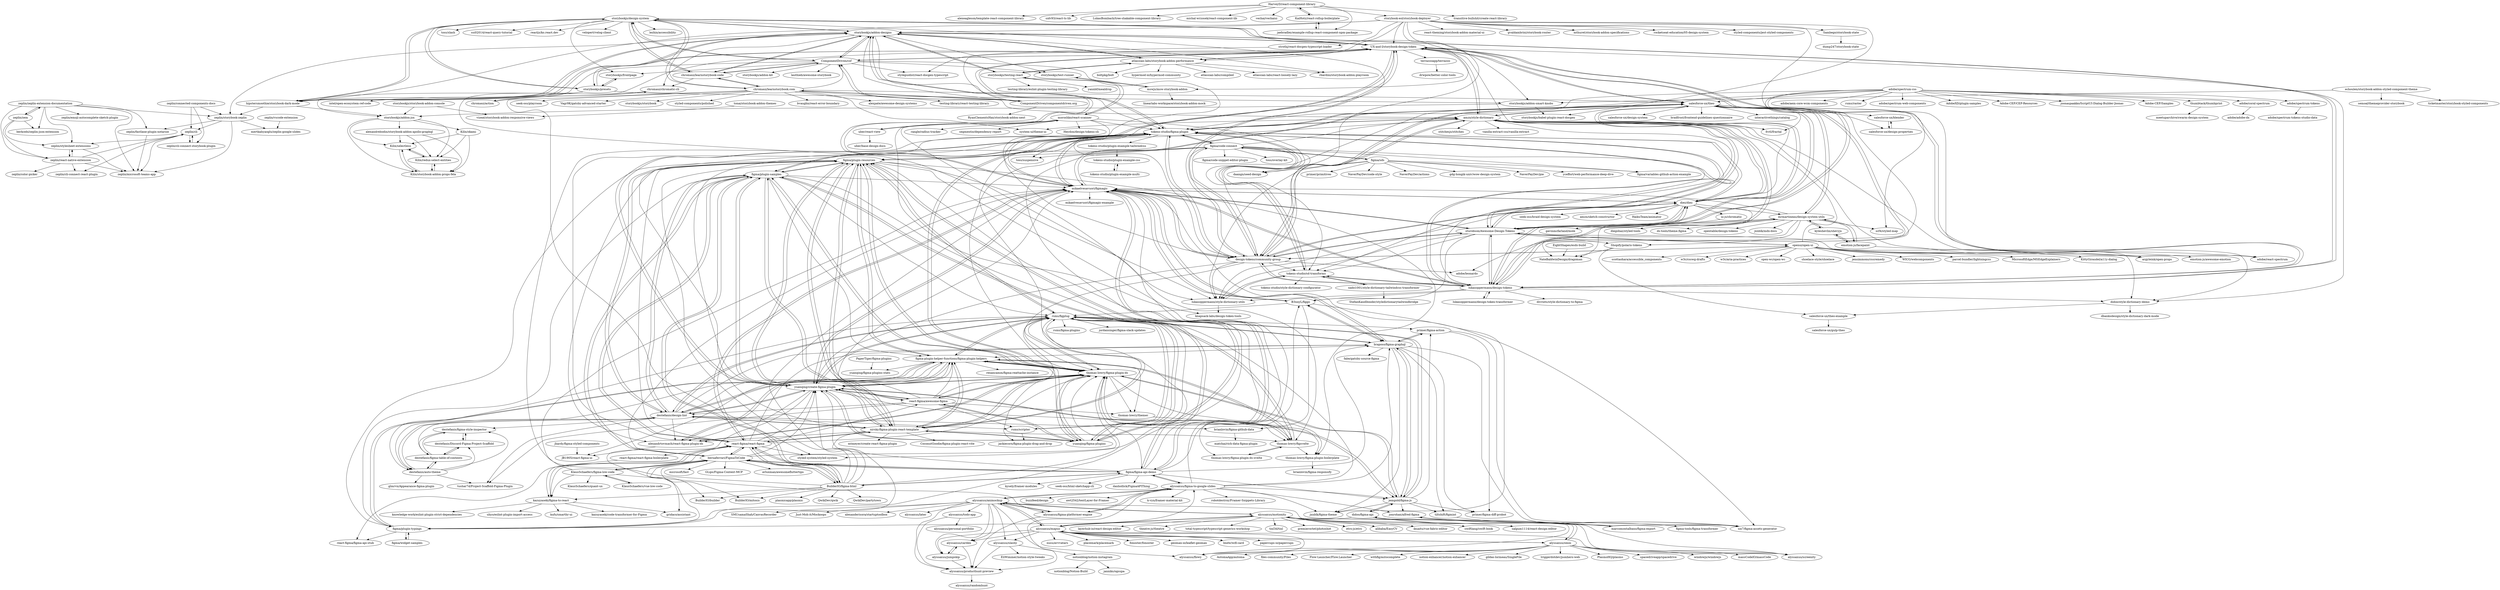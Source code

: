 digraph G {
"storybookjs/design-system" -> "storybookjs/addon-designs"
"storybookjs/design-system" -> "chromaui/learnstorybook.com"
"storybookjs/design-system" -> "UX-and-I/storybook-design-token"
"storybookjs/design-system" -> "daangn/seed-design" ["e"=1]
"storybookjs/design-system" -> "hipstersmoothie/storybook-dark-mode"
"storybookjs/design-system" -> "toss/slash" ["e"=1]
"storybookjs/design-system" -> "ComponentDriven/csf"
"storybookjs/design-system" -> "toss/suspensive" ["e"=1]
"storybookjs/design-system" -> "storybookjs/presets"
"storybookjs/design-system" -> "storybookjs/frontpage"
"storybookjs/design-system" -> "chromaui/learnstorybook-code"
"storybookjs/design-system" -> "ssi02014/react-query-tutorial" ["e"=1]
"storybookjs/design-system" -> "reactjs/ko.react.dev" ["e"=1]
"storybookjs/design-system" -> "velopert/velog-client" ["e"=1]
"storybookjs/design-system" -> "lezhin/accessibility" ["e"=1]
"chromaui/learnstorybook.com" -> "storybookjs/design-system"
"chromaui/learnstorybook.com" -> "chromaui/learnstorybook-code"
"chromaui/learnstorybook.com" -> "styled-system/styled-system" ["e"=1]
"chromaui/learnstorybook.com" -> "ComponentDriven/componentdriven.org"
"chromaui/learnstorybook.com" -> "testing-library/react-testing-library" ["e"=1]
"chromaui/learnstorybook.com" -> "seek-oss/playroom" ["e"=1]
"chromaui/learnstorybook.com" -> "system-ui/theme-ui" ["e"=1]
"chromaui/learnstorybook.com" -> "Vagr9K/gatsby-advanced-starter" ["e"=1]
"chromaui/learnstorybook.com" -> "storybookjs/storybook" ["e"=1]
"chromaui/learnstorybook.com" -> "styled-components/polished" ["e"=1]
"chromaui/learnstorybook.com" -> "ComponentDriven/csf"
"chromaui/learnstorybook.com" -> "bvaughn/react-error-boundary" ["e"=1]
"chromaui/learnstorybook.com" -> "alexpate/awesome-design-systems" ["e"=1]
"chromaui/learnstorybook.com" -> "amzn/style-dictionary"
"chromaui/learnstorybook.com" -> "salesforce-ux/theo"
"figma/plugin-samples" -> "figma/plugin-resources"
"figma/plugin-samples" -> "thomas-lowry/figma-plugin-ds"
"figma/plugin-samples" -> "yuanqing/create-figma-plugin"
"figma/plugin-samples" -> "nirsky/figma-plugin-react-template"
"figma/plugin-samples" -> "figma-plugin-helper-functions/figma-plugin-helpers"
"figma/plugin-samples" -> "figma/figma-api-demo"
"figma/plugin-samples" -> "BuilderIO/figma-html"
"figma/plugin-samples" -> "yuanqing/figma-plugins"
"figma/plugin-samples" -> "destefanis/design-lint"
"figma/plugin-samples" -> "rsms/figplug"
"figma/plugin-samples" -> "tokens-studio/figma-plugin"
"figma/plugin-samples" -> "figma/plugin-typings"
"figma/plugin-samples" -> "bernaferrari/FigmaToCode"
"figma/plugin-samples" -> "react-figma/react-figma"
"figma/plugin-samples" -> "mikaelvesavuori/figmagic"
"figma/figma-api-demo" -> "react-figma/react-figma"
"figma/figma-api-demo" -> "figma/plugin-samples"
"figma/figma-api-demo" -> "mikaelvesavuori/figmagic"
"figma/figma-api-demo" -> "jemgold/figma-js"
"figma/figma-api-demo" -> "braposo/figma-graphql"
"figma/figma-api-demo" -> "thomas-lowry/figma-plugin-ds"
"figma/figma-api-demo" -> "alyssaxuu/figma-to-google-slides"
"figma/figma-api-demo" -> "BuilderIO/figma-html"
"figma/figma-api-demo" -> "bernaferrari/FigmaToCode"
"figma/figma-api-demo" -> "B3nnyL/figgo"
"figma/figma-api-demo" -> "yuanqing/create-figma-plugin"
"figma/figma-api-demo" -> "danhollick/FigmaAPIThing"
"figma/figma-api-demo" -> "figma/plugin-resources"
"figma/figma-api-demo" -> "kysely/framer-modules" ["e"=1]
"figma/figma-api-demo" -> "seek-oss/html-sketchapp-cli" ["e"=1]
"rsms/figplug" -> "figma-plugin-helper-functions/figma-plugin-helpers"
"rsms/figplug" -> "yuanqing/create-figma-plugin"
"rsms/figplug" -> "thomas-lowry/figma-plugin-ds"
"rsms/figplug" -> "figma/plugin-resources"
"rsms/figplug" -> "yuanqing/figma-plugins"
"rsms/figplug" -> "rsms/scripter"
"rsms/figplug" -> "nirsky/figma-plugin-react-template"
"rsms/figplug" -> "braposo/figma-graphql"
"rsms/figplug" -> "destefanis/design-lint"
"rsms/figplug" -> "rsms/figma-plugins"
"rsms/figplug" -> "destefanis/auto-theme"
"rsms/figplug" -> "jordansinger/figma-slack-updates"
"rsms/figplug" -> "jemgold/figma-js"
"rsms/figplug" -> "thomas-lowry/figsvelte"
"rsms/figplug" -> "primer/figma-action"
"hipstersmoothie/storybook-dark-mode" -> "storybookjs/addon-designs"
"hipstersmoothie/storybook-dark-mode" -> "zeplin/storybook-zeplin"
"hipstersmoothie/storybook-dark-mode" -> "UX-and-I/storybook-design-token"
"hipstersmoothie/storybook-dark-mode" -> "storybookjs/addon-jsx"
"hipstersmoothie/storybook-dark-mode" -> "storybookjs/design-system"
"Shopify/polaris-tokens" -> "salesforce-ux/theo-example"
"Shopify/polaris-tokens" -> "NateBaldwinDesign/dragoman"
"marcomontalbano/figma-export" -> "didoo/figma-api"
"design-tokens/community-group" -> "sturobson/Awesome-Design-Tokens"
"design-tokens/community-group" -> "amzn/style-dictionary"
"design-tokens/community-group" -> "tokens-studio/figma-plugin"
"design-tokens/community-group" -> "salesforce-ux/theo"
"design-tokens/community-group" -> "lukasoppermann/design-tokens"
"design-tokens/community-group" -> "diez/diez"
"design-tokens/community-group" -> "UX-and-I/storybook-design-token"
"design-tokens/community-group" -> "lukasoppermann/style-dictionary-utils"
"design-tokens/community-group" -> "mikaelvesavuori/figmagic"
"design-tokens/community-group" -> "tokens-studio/sd-transforms"
"design-tokens/community-group" -> "openui/open-ui"
"design-tokens/community-group" -> "yuanqing/create-figma-plugin"
"design-tokens/community-group" -> "figma/code-connect"
"design-tokens/community-group" -> "thomas-lowry/figma-plugin-ds"
"design-tokens/community-group" -> "adobe/leonardo" ["e"=1]
"salesforce-ux/theo" -> "amzn/style-dictionary"
"salesforce-ux/theo" -> "sturobson/Awesome-Design-Tokens"
"salesforce-ux/theo" -> "design-tokens/community-group"
"salesforce-ux/theo" -> "diez/diez"
"salesforce-ux/theo" -> "frctl/fractal" ["e"=1]
"salesforce-ux/theo" -> "lukasoppermann/design-tokens"
"salesforce-ux/theo" -> "salesforce-ux/design-system" ["e"=1]
"salesforce-ux/theo" -> "tokens-studio/figma-plugin"
"salesforce-ux/theo" -> "mikaelvesavuori/figmagic"
"salesforce-ux/theo" -> "salesforce-ux/design-properties"
"salesforce-ux/theo" -> "bradfrost/frontend-guidelines-questionnaire" ["e"=1]
"salesforce-ux/theo" -> "mrmartineau/design-system-utils"
"salesforce-ux/theo" -> "interactivethings/catalog" ["e"=1]
"salesforce-ux/theo" -> "UX-and-I/storybook-design-token"
"salesforce-ux/theo" -> "salesforce-ux/blender"
"yuanqing/create-figma-plugin" -> "figma/plugin-resources"
"yuanqing/create-figma-plugin" -> "thomas-lowry/figma-plugin-ds"
"yuanqing/create-figma-plugin" -> "figma/plugin-samples"
"yuanqing/create-figma-plugin" -> "rsms/figplug"
"yuanqing/create-figma-plugin" -> "yuanqing/figma-plugins"
"yuanqing/create-figma-plugin" -> "nirsky/figma-plugin-react-template"
"yuanqing/create-figma-plugin" -> "destefanis/design-lint"
"yuanqing/create-figma-plugin" -> "figma-plugin-helper-functions/figma-plugin-helpers"
"yuanqing/create-figma-plugin" -> "tokens-studio/figma-plugin"
"yuanqing/create-figma-plugin" -> "thomas-lowry/figsvelte"
"yuanqing/create-figma-plugin" -> "jemgold/figma-js"
"yuanqing/create-figma-plugin" -> "react-figma/awesome-figma"
"yuanqing/create-figma-plugin" -> "mikaelvesavuori/figmagic"
"yuanqing/create-figma-plugin" -> "alexandrtovmach/react-figma-plugin-ds"
"yuanqing/create-figma-plugin" -> "figma/plugin-typings"
"thomas-lowry/figma-plugin-ds" -> "figma/plugin-resources"
"thomas-lowry/figma-plugin-ds" -> "yuanqing/create-figma-plugin"
"thomas-lowry/figma-plugin-ds" -> "figma/plugin-samples"
"thomas-lowry/figma-plugin-ds" -> "rsms/figplug"
"thomas-lowry/figma-plugin-ds" -> "figma-plugin-helper-functions/figma-plugin-helpers"
"thomas-lowry/figma-plugin-ds" -> "alexandrtovmach/react-figma-plugin-ds"
"thomas-lowry/figma-plugin-ds" -> "yuanqing/figma-plugins"
"thomas-lowry/figma-plugin-ds" -> "nirsky/figma-plugin-react-template"
"thomas-lowry/figma-plugin-ds" -> "destefanis/design-lint"
"thomas-lowry/figma-plugin-ds" -> "thomas-lowry/figma-plugin-boilerplate"
"thomas-lowry/figma-plugin-ds" -> "thomas-lowry/figsvelte"
"thomas-lowry/figma-plugin-ds" -> "tokens-studio/figma-plugin"
"thomas-lowry/figma-plugin-ds" -> "react-figma/awesome-figma"
"thomas-lowry/figma-plugin-ds" -> "thomas-lowry/themer"
"thomas-lowry/figma-plugin-ds" -> "jemgold/figma-js"
"openui/open-ui" -> "design-tokens/community-group"
"openui/open-ui" -> "w3c/csswg-drafts" ["e"=1]
"openui/open-ui" -> "argyleink/open-props" ["e"=1]
"openui/open-ui" -> "w3c/aria-practices" ["e"=1]
"openui/open-ui" -> "amzn/style-dictionary"
"openui/open-ui" -> "sturobson/Awesome-Design-Tokens"
"openui/open-ui" -> "open-wc/open-wc" ["e"=1]
"openui/open-ui" -> "shoelace-style/shoelace" ["e"=1]
"openui/open-ui" -> "jensimmons/cssremedy" ["e"=1]
"openui/open-ui" -> "WICG/webcomponents" ["e"=1]
"openui/open-ui" -> "parcel-bundler/lightningcss" ["e"=1]
"openui/open-ui" -> "MicrosoftEdge/MSEdgeExplainers" ["e"=1]
"openui/open-ui" -> "adobe/react-spectrum" ["e"=1]
"openui/open-ui" -> "KittyGiraudel/a11y-dialog" ["e"=1]
"openui/open-ui" -> "scottaohara/accessible_components" ["e"=1]
"storybookjs/frontpage" -> "storybookjs/presets"
"alyssaxuu/producthunt-preview" -> "alyssaxuu/randomhunt"
"alyssaxuu/figma-to-google-slides" -> "alyssaxuu/figma-platformer-engine"
"alyssaxuu/figma-to-google-slides" -> "braposo/figma-graphql"
"alyssaxuu/figma-to-google-slides" -> "robotdestroy/Framer-Snippets-Library" ["e"=1]
"alyssaxuu/figma-to-google-slides" -> "jonrohan/alfred-figma"
"alyssaxuu/figma-to-google-slides" -> "alyssaxuu/producthunt-preview"
"alyssaxuu/figma-to-google-slides" -> "jxnblk/figma-theme"
"alyssaxuu/figma-to-google-slides" -> "jemgold/figma-js"
"alyssaxuu/figma-to-google-slides" -> "buzzfeed/design" ["e"=1]
"alyssaxuu/figma-to-google-slides" -> "mikaelvesavuori/figmagic"
"alyssaxuu/figma-to-google-slides" -> "alyssaxuu/animockup"
"alyssaxuu/figma-to-google-slides" -> "awt2542/textLayer-for-Framer" ["e"=1]
"alyssaxuu/figma-to-google-slides" -> "figma/figma-api-demo"
"alyssaxuu/figma-to-google-slides" -> "k-vyn/framer-material-kit" ["e"=1]
"alyssaxuu/figma-to-google-slides" -> "rsms/figplug"
"alyssaxuu/figma-platformer-engine" -> "alyssaxuu/figma-to-google-slides"
"alyssaxuu/figma-platformer-engine" -> "alyssaxuu/producthunt-preview"
"alyssaxuu/figma-platformer-engine" -> "alyssaxuu/animockup"
"storybookjs/addon-designs" -> "UX-and-I/storybook-design-token"
"storybookjs/addon-designs" -> "zeplin/storybook-zeplin"
"storybookjs/addon-designs" -> "storybookjs/design-system"
"storybookjs/addon-designs" -> "hipstersmoothie/storybook-dark-mode"
"storybookjs/addon-designs" -> "atlassian-labs/storybook-addon-performance"
"storybookjs/addon-designs" -> "mikaelvesavuori/figmagic"
"storybookjs/addon-designs" -> "storybookjs/test-runner"
"storybookjs/addon-designs" -> "rbardini/storybook-addon-playroom"
"storybookjs/addon-designs" -> "ComponentDriven/csf"
"storybookjs/addon-designs" -> "lukasoppermann/design-tokens"
"storybookjs/addon-designs" -> "storybookjs/testing-react"
"storybookjs/addon-designs" -> "tokens-studio/figma-plugin"
"storybookjs/addon-designs" -> "chromaui/chromatic-cli"
"storybookjs/addon-designs" -> "storybookjs/presets"
"storybookjs/addon-designs" -> "chromaui/learnstorybook-code"
"mrmartineau/design-system-utils" -> "kyleshevlin/shevyjs"
"mrmartineau/design-system-utils" -> "salesforce-ux/theo"
"mrmartineau/design-system-utils" -> "emotion-js/facepaint"
"mrmartineau/design-system-utils" -> "Shopify/polaris-tokens"
"mrmartineau/design-system-utils" -> "jxnblk/mdx-docs" ["e"=1]
"mrmartineau/design-system-utils" -> "diegohaz/styled-tools" ["e"=1]
"mrmartineau/design-system-utils" -> "ds-tools/theme.figma"
"mrmartineau/design-system-utils" -> "scf4/styled-map" ["e"=1]
"mrmartineau/design-system-utils" -> "mikaelvesavuori/figmagic"
"mrmartineau/design-system-utils" -> "NateBaldwinDesign/dragoman"
"mrmartineau/design-system-utils" -> "opentable/design-tokens"
"mrmartineau/design-system-utils" -> "sturobson/Awesome-Design-Tokens"
"mikaelvesavuori/figmagic" -> "B3nnyL/figgo"
"mikaelvesavuori/figmagic" -> "lukasoppermann/design-tokens"
"mikaelvesavuori/figmagic" -> "tokens-studio/figma-plugin"
"mikaelvesavuori/figmagic" -> "sturobson/Awesome-Design-Tokens"
"mikaelvesavuori/figmagic" -> "braposo/figma-graphql"
"mikaelvesavuori/figmagic" -> "diez/diez"
"mikaelvesavuori/figmagic" -> "mikaelvesavuori/figmagic-example"
"mikaelvesavuori/figmagic" -> "salesforce-ux/theo"
"mikaelvesavuori/figmagic" -> "yuanqing/create-figma-plugin"
"mikaelvesavuori/figmagic" -> "figma/figma-api-demo"
"mikaelvesavuori/figmagic" -> "react-figma/react-figma"
"mikaelvesavuori/figmagic" -> "design-tokens/community-group"
"mikaelvesavuori/figmagic" -> "storybookjs/addon-designs"
"mikaelvesavuori/figmagic" -> "UX-and-I/storybook-design-token"
"mikaelvesavuori/figmagic" -> "jxnblk/figma-theme"
"sturobson/Awesome-Design-Tokens" -> "design-tokens/community-group"
"sturobson/Awesome-Design-Tokens" -> "salesforce-ux/theo"
"sturobson/Awesome-Design-Tokens" -> "lukasoppermann/design-tokens"
"sturobson/Awesome-Design-Tokens" -> "tokens-studio/figma-plugin"
"sturobson/Awesome-Design-Tokens" -> "amzn/style-dictionary"
"sturobson/Awesome-Design-Tokens" -> "mikaelvesavuori/figmagic"
"sturobson/Awesome-Design-Tokens" -> "UX-and-I/storybook-design-token"
"sturobson/Awesome-Design-Tokens" -> "diez/diez"
"sturobson/Awesome-Design-Tokens" -> "lukasoppermann/style-dictionary-utils"
"sturobson/Awesome-Design-Tokens" -> "tokens-studio/sd-transforms"
"sturobson/Awesome-Design-Tokens" -> "didoo/style-dictionary-demo"
"sturobson/Awesome-Design-Tokens" -> "Shopify/polaris-tokens"
"sturobson/Awesome-Design-Tokens" -> "mrmartineau/design-system-utils"
"sturobson/Awesome-Design-Tokens" -> "B3nnyL/figgo"
"sturobson/Awesome-Design-Tokens" -> "openui/open-ui"
"didoo/style-dictionary-demo" -> "salesforce-ux/theo-example"
"didoo/style-dictionary-demo" -> "dbanksdesign/style-dictionary-dark-mode"
"UX-and-I/storybook-design-token" -> "storybookjs/addon-designs"
"UX-and-I/storybook-design-token" -> "design-tokens/community-group"
"UX-and-I/storybook-design-token" -> "sturobson/Awesome-Design-Tokens"
"UX-and-I/storybook-design-token" -> "lukasoppermann/design-tokens"
"UX-and-I/storybook-design-token" -> "tokens-studio/figma-plugin"
"UX-and-I/storybook-design-token" -> "storybookjs/design-system"
"UX-and-I/storybook-design-token" -> "salesforce-ux/theo"
"UX-and-I/storybook-design-token" -> "hipstersmoothie/storybook-dark-mode"
"UX-and-I/storybook-design-token" -> "mikaelvesavuori/figmagic"
"UX-and-I/storybook-design-token" -> "didoo/style-dictionary-demo"
"UX-and-I/storybook-design-token" -> "terrazzoapp/terrazzo"
"UX-and-I/storybook-design-token" -> "amzn/style-dictionary"
"UX-and-I/storybook-design-token" -> "lukasoppermann/style-dictionary-utils"
"UX-and-I/storybook-design-token" -> "atlassian-labs/storybook-addon-performance"
"UX-and-I/storybook-design-token" -> "ComponentDriven/csf"
"didoo/figma-api" -> "figma/plugin-typings"
"didoo/figma-api" -> "jemgold/figma-js"
"didoo/figma-api" -> "marcomontalbano/figma-export"
"chromaui/learnstorybook-code" -> "chromaui/learnstorybook.com"
"chromaui/learnstorybook-code" -> "storybookjs/design-system"
"chromaui/learnstorybook-code" -> "storybookjs/addon-designs"
"chromaui/learnstorybook-code" -> "chromaui/chromatic-cli"
"chromaui/learnstorybook-code" -> "ComponentDriven/csf"
"adobe/spectrum-css" -> "adobe/spectrum-web-components" ["e"=1]
"adobe/spectrum-css" -> "adobe/coral-spectrum"
"adobe/spectrum-css" -> "adobe/spectrum-tokens"
"adobe/spectrum-css" -> "adobe/leonardo" ["e"=1]
"adobe/spectrum-css" -> "AdobeXD/plugin-samples" ["e"=1]
"adobe/spectrum-css" -> "Adobe-CEP/CEP-Resources" ["e"=1]
"adobe/spectrum-css" -> "adobe/react-spectrum" ["e"=1]
"adobe/spectrum-css" -> "joonaspaakko/ScriptUI-Dialog-Builder-Joonas" ["e"=1]
"adobe/spectrum-css" -> "salesforce-ux/theo"
"adobe/spectrum-css" -> "Adobe-CEP/Samples" ["e"=1]
"adobe/spectrum-css" -> "thumbtack/thumbprint"
"adobe/spectrum-css" -> "adobe/aem-core-wcm-components" ["e"=1]
"adobe/spectrum-css" -> "tokens-studio/figma-plugin"
"adobe/spectrum-css" -> "design-tokens/community-group"
"adobe/spectrum-css" -> "rsms/raster" ["e"=1]
"echoulen/storybook-addon-styled-component-theme" -> "semoal/themeprovider-storybook"
"echoulen/storybook-addon-styled-component-theme" -> "storybookjs/addon-smart-knobs"
"echoulen/storybook-addon-styled-component-theme" -> "ticketmaster/storybook-styled-components"
"storybookjs/presets" -> "storybookjs/frontpage"
"storybookjs/presets" -> "storybookjs/addon-jsx"
"storybookjs/presets" -> "storybookjs/addon-smart-knobs"
"storybookjs/presets" -> "intel/open-ecosystem-ref-code" ["e"=1]
"storybookjs/presets" -> "storybookjs/design-system"
"storybookjs/presets" -> "hipstersmoothie/storybook-dark-mode"
"storybookjs/presets" -> "storybookjs/addon-designs"
"storybookjs/storybook-addon-console" -> "storybookjs/addon-jsx"
"storybookjs/storybook-addon-console" -> "vizeat/storybook-addon-responsive-views"
"jemgold/figma-js" -> "braposo/figma-graphql"
"jemgold/figma-js" -> "rsms/figplug"
"jemgold/figma-js" -> "tiltshift/figmint"
"jemgold/figma-js" -> "didoo/figma-api"
"jemgold/figma-js" -> "yuanqing/create-figma-plugin"
"jemgold/figma-js" -> "thomas-lowry/figma-plugin-ds"
"jemgold/figma-js" -> "primer/figma-action"
"jemgold/figma-js" -> "jxnblk/figma-theme"
"jemgold/figma-js" -> "primer/figma-diff-probot"
"jemgold/figma-js" -> "jonrohan/alfred-figma"
"six7/figma-assets-generator" -> "jonrohan/alfred-figma"
"zeplin/react-native-extension" -> "zeplin/stylesheet-extensions"
"zeplin/react-native-extension" -> "zeplin/microsoft-teams-app"
"zeplin/react-native-extension" -> "zeplin/cli-connect-react-plugin"
"zeplin/react-native-extension" -> "zeplin/color-picker"
"zeplin/react-native-extension" -> "zeplin/cli"
"zeplin/zeplin-extension-documentation" -> "zeplin/zem"
"zeplin/zeplin-extension-documentation" -> "zeplin/stylesheet-extensions"
"zeplin/zeplin-extension-documentation" -> "zeplin/emoji-autocomplete-sketch-plugin" ["e"=1]
"zeplin/zeplin-extension-documentation" -> "zeplin/react-native-extension"
"zeplin/zeplin-extension-documentation" -> "zeplin/fastlane-plugin-notarize"
"zeplin/zeplin-extension-documentation" -> "zeplin/storybook-zeplin"
"zeplin/zeplin-extension-documentation" -> "berkcebi/zeplin-json-extension"
"zeplin/zeplin-extension-documentation" -> "zeplin/microsoft-teams-app"
"zeplin/zem" -> "berkcebi/zeplin-json-extension"
"zeplin/zem" -> "zeplin/react-native-extension"
"zeplin/zem" -> "zeplin/stylesheet-extensions"
"zeplin/zem" -> "zeplin/zeplin-extension-documentation"
"zeplin/fastlane-plugin-notarize" -> "zeplin/microsoft-teams-app"
"KaiHotz/react-rollup-boilerplate" -> "jaebradley/example-rollup-react-component-npm-package"
"KaiHotz/react-rollup-boilerplate" -> "HarveyD/react-component-library"
"alyssaxuu/todo-app" -> "alyssaxuu/producthunt-preview"
"alyssaxuu/todo-app" -> "alyssaxuu/personal-portfolio"
"destefanis/auto-theme" -> "destefanis/Discord-Figma-Project-Scaffold"
"destefanis/auto-theme" -> "destefanis/figma-table-of-contents"
"destefanis/auto-theme" -> "destefanis/design-lint"
"destefanis/auto-theme" -> "glmrvn/Appearance-figma-plugin"
"destefanis/auto-theme" -> "destefanis/figma-style-inspector"
"destefanis/auto-theme" -> "tushar7d/Project-Scaffold-Figma-Plugin"
"emotion-js/facepaint" -> "kyleshevlin/shevyjs"
"emotion-js/facepaint" -> "mrmartineau/design-system-utils"
"emotion-js/facepaint" -> "emotion-js/awesome-emotion"
"PaperTiger/figma-plugins" -> "yuanqing/figma-plugins-stats"
"jaebradley/example-rollup-react-component-npm-package" -> "KaiHotz/react-rollup-boilerplate"
"EightShapes/esds-build" -> "NateBaldwinDesign/dragoman"
"primer/figma-action" -> "six7/figma-assets-generator"
"primer/figma-action" -> "primer/figma-diff-probot"
"primer/figma-action" -> "braposo/figma-graphql"
"strothj/react-docgen-typescript-loader" -> "styleguidist/react-docgen-typescript" ["e"=1]
"zeplin/stylesheet-extensions" -> "zeplin/microsoft-teams-app"
"zeplin/stylesheet-extensions" -> "zeplin/react-native-extension"
"jhardy/figma-styled-components" -> "JB1905/react-figma-ui"
"react-figma/awesome-figma" -> "yuanqing/figma-plugins"
"react-figma/awesome-figma" -> "figma/plugin-resources"
"react-figma/awesome-figma" -> "figma-plugin-helper-functions/figma-plugin-helpers"
"react-figma/awesome-figma" -> "thomas-lowry/figma-plugin-ds"
"react-figma/awesome-figma" -> "rsms/figplug"
"react-figma/awesome-figma" -> "yuanqing/create-figma-plugin"
"react-figma/awesome-figma" -> "tushar7d/Project-Scaffold-Figma-Plugin"
"react-figma/awesome-figma" -> "thomas-lowry/themer"
"react-figma/awesome-figma" -> "mikaelvesavuori/figmagic"
"react-figma/awesome-figma" -> "rsms/scripter"
"react-figma/awesome-figma" -> "destefanis/design-lint"
"thumbtack/thumbprint" -> "meetuparchive/swarm-design-system"
"jonrohan/alfred-figma" -> "six7/figma-assets-generator"
"B3nnyL/figgo" -> "mikaelvesavuori/figmagic"
"B3nnyL/figgo" -> "braposo/figma-graphql"
"B3nnyL/figgo" -> "brianlovin/figma-github-data"
"B3nnyL/figgo" -> "six7/figma-assets-generator"
"B3nnyL/figgo" -> "rsms/figplug"
"braposo/figma-graphql" -> "jemgold/figma-js"
"braposo/figma-graphql" -> "tiltshift/figmint"
"braposo/figma-graphql" -> "fabe/gatsby-source-figma"
"braposo/figma-graphql" -> "primer/figma-action"
"braposo/figma-graphql" -> "rsms/figplug"
"braposo/figma-graphql" -> "six7/figma-assets-generator"
"braposo/figma-graphql" -> "primer/figma-diff-probot"
"braposo/figma-graphql" -> "jxnblk/figma-theme"
"braposo/figma-graphql" -> "mikaelvesavuori/figmagic"
"braposo/figma-graphql" -> "figma-plugin-helper-functions/figma-plugin-helpers"
"braposo/figma-graphql" -> "B3nnyL/figgo"
"tiltshift/figmint" -> "figma-tools/figma-transformer"
"tonai/storybook-addon-themes" -> "vizeat/storybook-addon-responsive-views"
"adobe/coral-spectrum" -> "adobe/adobe-dx"
"Sambego/storybook-state" -> "dump247/storybook-state"
"Kilix/okami" -> "Kilix/selectless"
"Kilix/okami" -> "Kilix/redux-select-entities"
"Kilix/okami" -> "Kilix/storybook-addon-props-fela"
"bernaferrari/FigmaToCode" -> "BuilderIO/figma-html"
"bernaferrari/FigmaToCode" -> "figma/plugin-samples"
"bernaferrari/FigmaToCode" -> "react-figma/react-figma"
"bernaferrari/FigmaToCode" -> "figma/figma-api-demo"
"bernaferrari/FigmaToCode" -> "kazuyaseki/figma-to-react"
"bernaferrari/FigmaToCode" -> "gridaco/assistant" ["e"=1]
"bernaferrari/FigmaToCode" -> "KlausSchaefers/figma-low-code"
"bernaferrari/FigmaToCode" -> "yuanqing/create-figma-plugin"
"bernaferrari/FigmaToCode" -> "mikaelvesavuori/figmagic"
"bernaferrari/FigmaToCode" -> "erluxman/awesomefluttertips" ["e"=1]
"bernaferrari/FigmaToCode" -> "thomas-lowry/figma-plugin-ds"
"bernaferrari/FigmaToCode" -> "BuilderIO/mitosis" ["e"=1]
"bernaferrari/FigmaToCode" -> "microsoft/fast" ["e"=1]
"bernaferrari/FigmaToCode" -> "BuilderIO/builder" ["e"=1]
"bernaferrari/FigmaToCode" -> "GLips/Figma-Context-MCP" ["e"=1]
"uber/react-view" -> "moroshko/react-scanner"
"uber/react-view" -> "uber/base-design-docs"
"tokens-studio/figma-plugin" -> "lukasoppermann/design-tokens"
"tokens-studio/figma-plugin" -> "design-tokens/community-group"
"tokens-studio/figma-plugin" -> "amzn/style-dictionary"
"tokens-studio/figma-plugin" -> "sturobson/Awesome-Design-Tokens"
"tokens-studio/figma-plugin" -> "mikaelvesavuori/figmagic"
"tokens-studio/figma-plugin" -> "tokens-studio/sd-transforms"
"tokens-studio/figma-plugin" -> "yuanqing/create-figma-plugin"
"tokens-studio/figma-plugin" -> "thomas-lowry/figma-plugin-ds"
"tokens-studio/figma-plugin" -> "figma/plugin-resources"
"tokens-studio/figma-plugin" -> "UX-and-I/storybook-design-token"
"tokens-studio/figma-plugin" -> "salesforce-ux/theo"
"tokens-studio/figma-plugin" -> "figma/code-connect"
"tokens-studio/figma-plugin" -> "tokens-studio/plugin-example-tailwindcss"
"tokens-studio/figma-plugin" -> "figma/plugin-samples"
"tokens-studio/figma-plugin" -> "diez/diez"
"KlausSchaefers/figma-low-code" -> "KlausSchaefers/vue-low-code"
"KlausSchaefers/figma-low-code" -> "mikaelvesavuori/figmagic"
"KlausSchaefers/figma-low-code" -> "bernaferrari/FigmaToCode"
"KlausSchaefers/figma-low-code" -> "react-figma/react-figma"
"KlausSchaefers/figma-low-code" -> "KlausSchaefers/quant-ux" ["e"=1]
"KlausSchaefers/figma-low-code" -> "alyssaxuu/figma-platformer-engine"
"KlausSchaefers/figma-low-code" -> "kazuyaseki/figma-to-react"
"lukasoppermann/design-tokens" -> "tokens-studio/figma-plugin"
"lukasoppermann/design-tokens" -> "lukasoppermann/design-token-transformer"
"lukasoppermann/design-tokens" -> "sturobson/Awesome-Design-Tokens"
"lukasoppermann/design-tokens" -> "design-tokens/community-group"
"lukasoppermann/design-tokens" -> "amzn/style-dictionary"
"lukasoppermann/design-tokens" -> "mikaelvesavuori/figmagic"
"lukasoppermann/design-tokens" -> "lukasoppermann/style-dictionary-utils"
"lukasoppermann/design-tokens" -> "salesforce-ux/theo"
"lukasoppermann/design-tokens" -> "UX-and-I/storybook-design-token"
"lukasoppermann/design-tokens" -> "tokens-studio/sd-transforms"
"lukasoppermann/design-tokens" -> "diez/diez"
"lukasoppermann/design-tokens" -> "divriots/style-dictionary-to-figma" ["e"=1]
"lukasoppermann/design-tokens" -> "didoo/style-dictionary-demo"
"lukasoppermann/design-tokens" -> "B3nnyL/figgo"
"lukasoppermann/design-tokens" -> "storybookjs/addon-designs"
"alyssaxuu/animockup" -> "alyssaxuu/figma-platformer-engine"
"alyssaxuu/animockup" -> "alyssaxuu/motionity"
"alyssaxuu/animockup" -> "alyssaxuu/figma-to-google-slides"
"alyssaxuu/animockup" -> "alyssaxuu/flowy" ["e"=1]
"alyssaxuu/animockup" -> "alyssaxuu/carden"
"alyssaxuu/animockup" -> "alyssaxuu/mapus"
"alyssaxuu/animockup" -> "alyssaxuu/screenity" ["e"=1]
"alyssaxuu/animockup" -> "SMUsamaShah/CanvasRecorder" ["e"=1]
"alyssaxuu/animockup" -> "alyssaxuu/producthunt-preview"
"alyssaxuu/animockup" -> "Just-Moh-it/Mockoops" ["e"=1]
"alyssaxuu/animockup" -> "alyssaxuu/slashy"
"alyssaxuu/animockup" -> "alyssaxuu/jumpskip"
"alyssaxuu/animockup" -> "alyssaxuu/todo-app"
"alyssaxuu/animockup" -> "alexanderisora/startuptoolbox" ["e"=1]
"alyssaxuu/animockup" -> "alyssaxuu/later" ["e"=1]
"BuilderIO/figma-html" -> "bernaferrari/FigmaToCode"
"BuilderIO/figma-html" -> "BuilderIO/mitosis" ["e"=1]
"BuilderIO/figma-html" -> "BuilderIO/builder" ["e"=1]
"BuilderIO/figma-html" -> "figma/plugin-samples"
"BuilderIO/figma-html" -> "react-figma/react-figma"
"BuilderIO/figma-html" -> "mikaelvesavuori/figmagic"
"BuilderIO/figma-html" -> "figma/figma-api-demo"
"BuilderIO/figma-html" -> "tokens-studio/figma-plugin"
"BuilderIO/figma-html" -> "QwikDev/partytown" ["e"=1]
"BuilderIO/figma-html" -> "plasmicapp/plasmic" ["e"=1]
"BuilderIO/figma-html" -> "yuanqing/create-figma-plugin"
"BuilderIO/figma-html" -> "kazuyaseki/figma-to-react"
"BuilderIO/figma-html" -> "figma/plugin-resources"
"BuilderIO/figma-html" -> "thomas-lowry/figma-plugin-ds"
"BuilderIO/figma-html" -> "QwikDev/qwik" ["e"=1]
"thomas-lowry/figsvelte" -> "thomas-lowry/figma-plugin-ds-svelte"
"thomas-lowry/figsvelte" -> "figma-plugin-helper-functions/figma-plugin-helpers"
"thomas-lowry/figsvelte" -> "rsms/figplug"
"thomas-lowry/figsvelte" -> "thomas-lowry/figma-plugin-boilerplate"
"thomas-lowry/figsvelte" -> "thomas-lowry/figma-plugin-ds"
"diez/diez" -> "design-tokens/community-group"
"diez/diez" -> "salesforce-ux/theo"
"diez/diez" -> "amzn/style-dictionary"
"diez/diez" -> "mikaelvesavuori/figmagic"
"diez/diez" -> "sturobson/Awesome-Design-Tokens"
"diez/diez" -> "lukasoppermann/design-tokens"
"diez/diez" -> "tokens-studio/figma-plugin"
"diez/diez" -> "UX-and-I/storybook-design-token"
"diez/diez" -> "mrmartineau/design-system-utils"
"diez/diez" -> "seek-oss/braid-design-system" ["e"=1]
"diez/diez" -> "amzn/sketch-constructor" ["e"=1]
"diez/diez" -> "lukasoppermann/style-dictionary-utils"
"diez/diez" -> "ui-js/chromatic"
"diez/diez" -> "NateBaldwinDesign/dragoman"
"diez/diez" -> "HaikuTeam/animator" ["e"=1]
"moroshko/react-scanner" -> "rangle/radius-tracker"
"moroshko/react-scanner" -> "segmentio/dependency-report"
"moroshko/react-scanner" -> "storybookjs/testing-react"
"moroshko/react-scanner" -> "design-tokens/community-group"
"moroshko/react-scanner" -> "tokens-studio/figma-plugin"
"moroshko/react-scanner" -> "knapsack-labs/design-token-tools"
"moroshko/react-scanner" -> "Heydon/design-tokens-cli" ["e"=1]
"moroshko/react-scanner" -> "lukasoppermann/style-dictionary-utils"
"moroshko/react-scanner" -> "uber/react-view"
"moroshko/react-scanner" -> "tokens-studio/sd-transforms"
"destefanis/design-lint" -> "destefanis/auto-theme"
"destefanis/design-lint" -> "figma/plugin-resources"
"destefanis/design-lint" -> "yuanqing/create-figma-plugin"
"destefanis/design-lint" -> "nirsky/figma-plugin-react-template"
"destefanis/design-lint" -> "rsms/figplug"
"destefanis/design-lint" -> "thomas-lowry/figma-plugin-ds"
"destefanis/design-lint" -> "figma-plugin-helper-functions/figma-plugin-helpers"
"destefanis/design-lint" -> "destefanis/figma-table-of-contents"
"destefanis/design-lint" -> "alexandrtovmach/react-figma-plugin-ds"
"destefanis/design-lint" -> "tushar7d/Project-Scaffold-Figma-Plugin"
"destefanis/design-lint" -> "brianlovin/figma-github-data"
"destefanis/design-lint" -> "figma/plugin-samples"
"destefanis/design-lint" -> "rsms/scripter"
"destefanis/design-lint" -> "destefanis/figma-style-inspector"
"destefanis/design-lint" -> "braposo/figma-graphql"
"HarveyD/react-component-library" -> "jaebradley/example-rollup-react-component-npm-package"
"HarveyD/react-component-library" -> "KaiHotz/react-rollup-boilerplate"
"HarveyD/react-component-library" -> "transitive-bullshit/create-react-library" ["e"=1]
"HarveyD/react-component-library" -> "alexeagleson/template-react-component-library"
"HarveyD/react-component-library" -> "sidv93/react-ts-lib"
"HarveyD/react-component-library" -> "LukasBombach/tree-shakable-component-library"
"HarveyD/react-component-library" -> "michal-wrzosek/react-component-lib"
"HarveyD/react-component-library" -> "storybook-eol/storybook-deployer"
"HarveyD/react-component-library" -> "vechai/vechaiui" ["e"=1]
"ComponentDriven/componentdriven.org" -> "ComponentDriven/csf"
"ComponentDriven/componentdriven.org" -> "UX-and-I/storybook-design-token"
"ComponentDriven/componentdriven.org" -> "chromaui/learnstorybook.com"
"ComponentDriven/componentdriven.org" -> "RyanClementsHax/storybook-addon-next"
"ComponentDriven/componentdriven.org" -> "storybookjs/addon-designs"
"yuanqing/figma-plugins" -> "yuanqing/create-figma-plugin"
"yuanqing/figma-plugins" -> "rsms/figplug"
"yuanqing/figma-plugins" -> "figma-plugin-helper-functions/figma-plugin-helpers"
"yuanqing/figma-plugins" -> "figma/plugin-resources"
"yuanqing/figma-plugins" -> "thomas-lowry/figma-plugin-ds"
"yuanqing/figma-plugins" -> "react-figma/awesome-figma"
"yuanqing/figma-plugins" -> "nirsky/figma-plugin-react-template"
"atlassian-labs/storybook-addon-performance" -> "atlassian-labs/compiled" ["e"=1]
"atlassian-labs/storybook-addon-performance" -> "rbardini/storybook-addon-playroom"
"atlassian-labs/storybook-addon-performance" -> "storybookjs/addon-designs"
"atlassian-labs/storybook-addon-performance" -> "atlassian-labs/react-loosely-lazy" ["e"=1]
"atlassian-labs/storybook-addon-performance" -> "UX-and-I/storybook-design-token"
"atlassian-labs/storybook-addon-performance" -> "storybookjs/testing-react"
"atlassian-labs/storybook-addon-performance" -> "boltpkg/bolt" ["e"=1]
"atlassian-labs/storybook-addon-performance" -> "hypermod-io/hypermod-community"
"react-figma/react-figma" -> "figma/figma-api-demo"
"react-figma/react-figma" -> "mikaelvesavuori/figmagic"
"react-figma/react-figma" -> "yuanqing/create-figma-plugin"
"react-figma/react-figma" -> "BuilderIO/figma-html"
"react-figma/react-figma" -> "nirsky/figma-plugin-react-template"
"react-figma/react-figma" -> "figma/plugin-samples"
"react-figma/react-figma" -> "kazuyaseki/figma-to-react"
"react-figma/react-figma" -> "bernaferrari/FigmaToCode"
"react-figma/react-figma" -> "tokens-studio/figma-plugin"
"react-figma/react-figma" -> "thomas-lowry/figma-plugin-ds"
"react-figma/react-figma" -> "react-figma/awesome-figma"
"react-figma/react-figma" -> "braposo/figma-graphql"
"react-figma/react-figma" -> "styled-system/styled-system" ["e"=1]
"react-figma/react-figma" -> "figma/plugin-resources"
"react-figma/react-figma" -> "react-figma/react-figma-boilerplate"
"brianlovin/figma-github-data" -> "matchai/rich-data-figma-plugin"
"ComponentDriven/csf" -> "ComponentDriven/componentdriven.org"
"ComponentDriven/csf" -> "storybookjs/test-runner"
"ComponentDriven/csf" -> "storybookjs/addon-designs"
"ComponentDriven/csf" -> "UX-and-I/storybook-design-token"
"ComponentDriven/csf" -> "storybookjs/design-system"
"ComponentDriven/csf" -> "storybookjs/frontpage"
"ComponentDriven/csf" -> "chromaui/learnstorybook-code"
"ComponentDriven/csf" -> "design-tokens/community-group"
"ComponentDriven/csf" -> "lauthieb/awesome-storybook" ["e"=1]
"ComponentDriven/csf" -> "hipstersmoothie/storybook-dark-mode"
"ComponentDriven/csf" -> "storybookjs/addon-kit"
"ComponentDriven/csf" -> "styleguidist/react-docgen-typescript" ["e"=1]
"nirsky/figma-plugin-react-template" -> "figma/plugin-resources"
"nirsky/figma-plugin-react-template" -> "figma-plugin-helper-functions/figma-plugin-helpers"
"nirsky/figma-plugin-react-template" -> "yuanqing/create-figma-plugin"
"nirsky/figma-plugin-react-template" -> "thomas-lowry/figma-plugin-ds"
"nirsky/figma-plugin-react-template" -> "rsms/figplug"
"nirsky/figma-plugin-react-template" -> "destefanis/design-lint"
"nirsky/figma-plugin-react-template" -> "yuanqing/figma-plugins"
"nirsky/figma-plugin-react-template" -> "alexandrtovmach/react-figma-plugin-ds"
"nirsky/figma-plugin-react-template" -> "CoconutGoodie/figma-plugin-react-vite"
"nirsky/figma-plugin-react-template" -> "figma/plugin-samples"
"nirsky/figma-plugin-react-template" -> "figma/plugin-typings"
"nirsky/figma-plugin-react-template" -> "react-figma/react-figma"
"nirsky/figma-plugin-react-template" -> "thomas-lowry/figsvelte"
"nirsky/figma-plugin-react-template" -> "mtmeyer/create-react-figma-plugin"
"nirsky/figma-plugin-react-template" -> "tokens-studio/figma-plugin"
"salesforce-ux/theo-example" -> "salesforce-ux/gulp-theo"
"zeplin/storybook-zeplin" -> "zeplin/fastlane-plugin-notarize"
"zeplin/storybook-zeplin" -> "mertkahyaoglu/zeplin-google-slides"
"zeplin/storybook-zeplin" -> "zeplin/cli"
"zeplin/storybook-zeplin" -> "zeplin/microsoft-teams-app"
"chromaui/chromatic-cli" -> "chromaui/action"
"lukasoppermann/design-token-transformer" -> "lukasoppermann/design-tokens"
"figma-plugin-helper-functions/figma-plugin-helpers" -> "rsms/figplug"
"figma-plugin-helper-functions/figma-plugin-helpers" -> "figma/plugin-resources"
"figma-plugin-helper-functions/figma-plugin-helpers" -> "thomas-lowry/figma-plugin-ds"
"figma-plugin-helper-functions/figma-plugin-helpers" -> "alexandrtovmach/react-figma-plugin-ds"
"figma-plugin-helper-functions/figma-plugin-helpers" -> "yuanqing/figma-plugins"
"figma-plugin-helper-functions/figma-plugin-helpers" -> "nirsky/figma-plugin-react-template"
"figma-plugin-helper-functions/figma-plugin-helpers" -> "figma/plugin-typings"
"figma-plugin-helper-functions/figma-plugin-helpers" -> "renancamm/figma-reattache-instance"
"figma-plugin-helper-functions/figma-plugin-helpers" -> "yuanqing/create-figma-plugin"
"figma-plugin-helper-functions/figma-plugin-helpers" -> "thomas-lowry/figsvelte"
"figma-plugin-helper-functions/figma-plugin-helpers" -> "destefanis/auto-theme"
"figma-plugin-helper-functions/figma-plugin-helpers" -> "JB1905/react-figma-ui"
"figma-plugin-helper-functions/figma-plugin-helpers" -> "thomas-lowry/themer"
"figma-plugin-helper-functions/figma-plugin-helpers" -> "jackiecorn/figma-plugin-drag-and-drop"
"figma-plugin-helper-functions/figma-plugin-helpers" -> "yuanqing/figma-plugins-stats"
"chromaui/action" -> "chromaui/chromatic-cli"
"figma/plugin-resources" -> "yuanqing/create-figma-plugin"
"figma/plugin-resources" -> "thomas-lowry/figma-plugin-ds"
"figma/plugin-resources" -> "figma/plugin-samples"
"figma/plugin-resources" -> "figma-plugin-helper-functions/figma-plugin-helpers"
"figma/plugin-resources" -> "rsms/figplug"
"figma/plugin-resources" -> "nirsky/figma-plugin-react-template"
"figma/plugin-resources" -> "yuanqing/figma-plugins"
"figma/plugin-resources" -> "destefanis/design-lint"
"figma/plugin-resources" -> "react-figma/awesome-figma"
"figma/plugin-resources" -> "alexandrtovmach/react-figma-plugin-ds"
"figma/plugin-resources" -> "thomas-lowry/figma-plugin-boilerplate"
"figma/plugin-resources" -> "figma/plugin-typings"
"figma/plugin-resources" -> "tokens-studio/figma-plugin"
"figma/plugin-resources" -> "thomas-lowry/figsvelte"
"figma/plugin-resources" -> "thomas-lowry/figma-plugin-ds-svelte"
"thomas-lowry/figma-plugin-ds-svelte" -> "thomas-lowry/figsvelte"
"zeplin/cli" -> "zeplin/cli-connect-react-plugin"
"zeplin/cli" -> "zeplin/microsoft-teams-app"
"zeplin/cli" -> "zeplin/cli-connect-storybook-plugin"
"zeplin/cli" -> "zeplin/stylesheet-extensions"
"zeplin/connected-components-docs" -> "zeplin/cli"
"zeplin/connected-components-docs" -> "zeplin/storybook-zeplin"
"zeplin/connected-components-docs" -> "zeplin/cli-connect-storybook-plugin"
"KlausSchaefers/vue-low-code" -> "KlausSchaefers/figma-low-code"
"thomas-lowry/figma-plugin-boilerplate" -> "brianlovin/figma-responsify"
"react-figma/react-figma-boilerplate" -> "react-figma/figma-api-stub"
"rsms/scripter" -> "jackiecorn/figma-plugin-drag-and-drop"
"rsms/scripter" -> "rsms/figplug"
"salesforce-ux/design-properties" -> "salesforce-ux/blender"
"figma/plugin-typings" -> "figma-plugin-helper-functions/figma-plugin-helpers"
"figma/plugin-typings" -> "react-figma/figma-api-stub"
"figma/plugin-typings" -> "figma/widget-samples"
"salesforce-ux/blender" -> "salesforce-ux/design-properties"
"thomas-lowry/themer" -> "thomas-lowry/figma-plugin-boilerplate"
"alexandrtovmach/react-figma-plugin-ds" -> "JB1905/react-figma-ui"
"alexandrtovmach/react-figma-plugin-ds" -> "figma-plugin-helper-functions/figma-plugin-helpers"
"alexandrtovmach/react-figma-plugin-ds" -> "thomas-lowry/figma-plugin-ds"
"zeplin/cli-connect-storybook-plugin" -> "zeplin/cli"
"destefanis/Discord-Figma-Project-Scaffold" -> "destefanis/figma-style-inspector"
"destefanis/Discord-Figma-Project-Scaffold" -> "destefanis/figma-table-of-contents"
"zeplin/vscode-extension" -> "mertkahyaoglu/zeplin-google-slides"
"destefanis/figma-table-of-contents" -> "destefanis/figma-style-inspector"
"destefanis/figma-table-of-contents" -> "destefanis/Discord-Figma-Project-Scaffold"
"destefanis/figma-table-of-contents" -> "destefanis/auto-theme"
"destefanis/figma-style-inspector" -> "destefanis/Discord-Figma-Project-Scaffold"
"destefanis/figma-style-inspector" -> "destefanis/figma-table-of-contents"
"ui-js/chromatic" -> "gavinmcfarland/mole"
"alyssaxuu/carden" -> "alyssaxuu/jumpskip"
"alyssaxuu/carden" -> "alyssaxuu/producthunt-preview"
"alyssaxuu/mapus" -> "alyssaxuu/animockup"
"alyssaxuu/mapus" -> "alyssaxuu/omni"
"alyssaxuu/mapus" -> "alyssaxuu/flowy" ["e"=1]
"alyssaxuu/mapus" -> "alyssaxuu/screenity" ["e"=1]
"alyssaxuu/mapus" -> "alyssaxuu/jumpskip"
"alyssaxuu/mapus" -> "alyssaxuu/carden"
"alyssaxuu/mapus" -> "alyssaxuu/motionity"
"alyssaxuu/mapus" -> "alyssaxuu/slashy"
"alyssaxuu/mapus" -> "placemark/placemark" ["e"=1]
"alyssaxuu/mapus" -> "alyssaxuu/figma-to-google-slides"
"alyssaxuu/mapus" -> "fonoster/fonoster" ["e"=1]
"alyssaxuu/mapus" -> "geoman-io/leaflet-geoman" ["e"=1]
"alyssaxuu/mapus" -> "bndw/wifi-card" ["e"=1]
"alyssaxuu/mapus" -> "papercups-io/papercups" ["e"=1]
"alyssaxuu/mapus" -> "nusu/avvvatars" ["e"=1]
"alyssaxuu/jumpskip" -> "alyssaxuu/carden"
"alyssaxuu/jumpskip" -> "alyssaxuu/producthunt-preview"
"storybookjs/testing-react" -> "moroshko/react-scanner"
"storybookjs/testing-react" -> "storybookjs/addon-designs"
"storybookjs/testing-react" -> "testing-library/eslint-plugin-testing-library" ["e"=1]
"storybookjs/testing-react" -> "atlassian-labs/storybook-addon-performance"
"storybookjs/testing-react" -> "yannbf/mealdrop"
"notionblog/notion-instagram" -> "notionblog/Notion-Build"
"notionblog/notion-instagram" -> "janniks/ogsupa"
"kazuyaseki/figma-to-react" -> "kazuyaseki/code-transformer-for-Figma"
"kazuyaseki/figma-to-react" -> "knowledge-work/eslint-plugin-strict-dependencies" ["e"=1]
"kazuyaseki/figma-to-react" -> "gridaco/assistant" ["e"=1]
"kazuyaseki/figma-to-react" -> "uhyo/eslint-plugin-import-access" ["e"=1]
"kazuyaseki/figma-to-react" -> "react-figma/react-figma"
"kazuyaseki/figma-to-react" -> "kufu/smarthr-ui" ["e"=1]
"mswjs/msw-storybook-addon" -> "storybookjs/test-runner"
"mswjs/msw-storybook-addon" -> "linearlabs-workspace/storybook-addon-mock"
"storybookjs/test-runner" -> "mswjs/msw-storybook-addon"
"alyssaxuu/omni" -> "alyssaxuu/screenity" ["e"=1]
"alyssaxuu/omni" -> "alyssaxuu/mapus"
"alyssaxuu/omni" -> "Flow-Launcher/Flow.Launcher" ["e"=1]
"alyssaxuu/omni" -> "withfig/autocomplete" ["e"=1]
"alyssaxuu/omni" -> "notion-enhancer/notion-enhancer" ["e"=1]
"alyssaxuu/omni" -> "gildas-lormeau/SingleFile" ["e"=1]
"alyssaxuu/omni" -> "triggerdotdev/jsonhero-web" ["e"=1]
"alyssaxuu/omni" -> "PlasmoHQ/plasmo" ["e"=1]
"alyssaxuu/omni" -> "spacedriveapp/spacedrive" ["e"=1]
"alyssaxuu/omni" -> "windowjs/windowjs" ["e"=1]
"alyssaxuu/omni" -> "massCodeIO/massCode" ["e"=1]
"alyssaxuu/omni" -> "AutomaApp/automa" ["e"=1]
"alyssaxuu/omni" -> "files-community/Files" ["e"=1]
"alyssaxuu/omni" -> "alyssaxuu/motionity"
"alyssaxuu/omni" -> "alyssaxuu/flowy" ["e"=1]
"alyssaxuu/slashy" -> "EliWimmer/notion-style-tweaks" ["e"=1]
"alyssaxuu/slashy" -> "alyssaxuu/producthunt-preview"
"alyssaxuu/slashy" -> "notionblog/notion-instagram"
"terrazzoapp/terrazzo" -> "drwpow/better-color-tools"
"tokens-studio/plugin-example-multi" -> "tokens-studio/plugin-example-css"
"tokens-studio/plugin-example-tailwindcss" -> "tokens-studio/plugin-example-css"
"tokens-studio/plugin-example-css" -> "tokens-studio/plugin-example-multi"
"figma/widget-samples" -> "figma/plugin-typings"
"adobe/spectrum-tokens" -> "adobe/spectrum-tokens-studio-data"
"alyssaxuu/motionity" -> "alyssaxuu/animockup"
"alyssaxuu/motionity" -> "layerhub-io/react-design-editor" ["e"=1]
"alyssaxuu/motionity" -> "theatre-js/theatre" ["e"=1]
"alyssaxuu/motionity" -> "alyssaxuu/screenity" ["e"=1]
"alyssaxuu/motionity" -> "total-typescript/typescript-generics-workshop" ["e"=1]
"alyssaxuu/motionity" -> "tixl3d/tixl" ["e"=1]
"alyssaxuu/motionity" -> "premieroctet/photoshot" ["e"=1]
"alyssaxuu/motionity" -> "alyssaxuu/omni"
"alyssaxuu/motionity" -> "alyssaxuu/mapus"
"alyssaxuu/motionity" -> "alyssaxuu/flowy" ["e"=1]
"alyssaxuu/motionity" -> "etro-js/etro" ["e"=1]
"alyssaxuu/motionity" -> "alibaba/EasyCV" ["e"=1]
"alyssaxuu/motionity" -> "ikuaitu/vue-fabric-editor" ["e"=1]
"alyssaxuu/motionity" -> "swiftlang/swift-book" ["e"=1]
"alyssaxuu/motionity" -> "salgum1114/react-design-editor" ["e"=1]
"storybook-eol/storybook-deployer" -> "mswjs/msw-storybook-addon"
"storybook-eol/storybook-deployer" -> "atlassian-labs/storybook-addon-performance"
"storybook-eol/storybook-deployer" -> "storybookjs/babel-plugin-react-docgen" ["e"=1]
"storybook-eol/storybook-deployer" -> "hipstersmoothie/storybook-dark-mode"
"storybook-eol/storybook-deployer" -> "strothj/react-docgen-typescript-loader"
"storybook-eol/storybook-deployer" -> "react-theming/storybook-addon-material-ui" ["e"=1]
"storybook-eol/storybook-deployer" -> "UX-and-I/storybook-design-token"
"storybook-eol/storybook-deployer" -> "storybookjs/addon-designs"
"storybook-eol/storybook-deployer" -> "storybookjs/addon-smart-knobs"
"storybook-eol/storybook-deployer" -> "Sambego/storybook-state"
"storybook-eol/storybook-deployer" -> "gvaldambrini/storybook-router" ["e"=1]
"storybook-eol/storybook-deployer" -> "mthuret/storybook-addon-specifications" ["e"=1]
"storybook-eol/storybook-deployer" -> "rocketseat-education/05-design-system" ["e"=1]
"storybook-eol/storybook-deployer" -> "styled-components/jest-styled-components" ["e"=1]
"storybook-eol/storybook-deployer" -> "scf4/styled-map" ["e"=1]
"nado1001/style-dictionary-tailwindcss-transformer" -> "tokens-studio/sd-transforms"
"nado1001/style-dictionary-tailwindcss-transformer" -> "StefanKandlbinder/styledictionarytailwindbridge"
"lukasoppermann/style-dictionary-utils" -> "tokens-studio/sd-transforms"
"lukasoppermann/style-dictionary-utils" -> "knapsack-labs/design-token-tools"
"tokens-studio/sd-transforms" -> "nado1001/style-dictionary-tailwindcss-transformer"
"tokens-studio/sd-transforms" -> "lukasoppermann/style-dictionary-utils"
"tokens-studio/sd-transforms" -> "tokens-studio/figma-plugin"
"tokens-studio/sd-transforms" -> "lukasoppermann/design-tokens"
"tokens-studio/sd-transforms" -> "tokens-studio/style-dictionary-configurator"
"amzn/style-dictionary" -> "salesforce-ux/theo"
"amzn/style-dictionary" -> "design-tokens/community-group"
"amzn/style-dictionary" -> "tokens-studio/figma-plugin"
"amzn/style-dictionary" -> "lukasoppermann/design-tokens"
"amzn/style-dictionary" -> "sturobson/Awesome-Design-Tokens"
"amzn/style-dictionary" -> "diez/diez"
"amzn/style-dictionary" -> "styled-system/styled-system" ["e"=1]
"amzn/style-dictionary" -> "vanilla-extract-css/vanilla-extract" ["e"=1]
"amzn/style-dictionary" -> "didoo/style-dictionary-demo"
"amzn/style-dictionary" -> "stitchesjs/stitches" ["e"=1]
"amzn/style-dictionary" -> "frctl/fractal" ["e"=1]
"amzn/style-dictionary" -> "UX-and-I/storybook-design-token"
"amzn/style-dictionary" -> "system-ui/theme-ui" ["e"=1]
"amzn/style-dictionary" -> "tokens-studio/sd-transforms"
"amzn/style-dictionary" -> "argyleink/open-props" ["e"=1]
"figma/code-connect" -> "figma/sds"
"figma/code-connect" -> "tokens-studio/figma-plugin"
"figma/code-connect" -> "design-tokens/community-group"
"figma/code-connect" -> "figma/plugin-typings"
"figma/code-connect" -> "yuanqing/create-figma-plugin"
"figma/code-connect" -> "figma/code-snippet-editor-plugin"
"figma/code-connect" -> "toss/suspensive" ["e"=1]
"figma/code-connect" -> "daangn/seed-design" ["e"=1]
"figma/code-connect" -> "figma/variables-github-action-example"
"figma/code-connect" -> "toss/overlay-kit" ["e"=1]
"figma/code-connect" -> "lukasoppermann/design-tokens"
"figma/code-connect" -> "amzn/style-dictionary"
"figma/code-connect" -> "tokens-studio/sd-transforms"
"figma/code-connect" -> "figma/plugin-resources"
"figma/code-connect" -> "thomas-lowry/figma-plugin-ds"
"storybookjs/addon-smart-knobs" -> "storybookjs/babel-plugin-react-docgen" ["e"=1]
"storybookjs/addon-smart-knobs" -> "storybookjs/addon-jsx"
"figma/sds" -> "figma/code-connect"
"figma/sds" -> "figma/variables-github-action-example"
"figma/sds" -> "NaverPayDev/actions" ["e"=1]
"figma/sds" -> "gdg-hongik-univ/wow-design-system" ["e"=1]
"figma/sds" -> "NaverPayDev/pie" ["e"=1]
"figma/sds" -> "lukasoppermann/style-dictionary-utils"
"figma/sds" -> "yceffort/web-performance-deep-dive" ["e"=1]
"figma/sds" -> "primer/primitives" ["e"=1]
"figma/sds" -> "daangn/seed-design" ["e"=1]
"figma/sds" -> "NaverPayDev/code-style" ["e"=1]
"storybookjs/addon-jsx" -> "alexandrebodin/storybook-addon-apollo-graphql"
"storybookjs/addon-jsx" -> "Kilix/selectless"
"storybookjs/addon-jsx" -> "Kilix/redux-select-entities"
"storybookjs/addon-jsx" -> "Kilix/storybook-addon-props-fela"
"storybookjs/addon-jsx" -> "Kilix/okami"
"kyleshevlin/shevyjs" -> "emotion-js/facepaint"
"kyleshevlin/shevyjs" -> "mrmartineau/design-system-utils"
"Kilix/redux-select-entities" -> "Kilix/selectless"
"Kilix/redux-select-entities" -> "Kilix/storybook-addon-props-fela"
"Kilix/storybook-addon-props-fela" -> "Kilix/selectless"
"Kilix/storybook-addon-props-fela" -> "Kilix/redux-select-entities"
"alexandrebodin/storybook-addon-apollo-graphql" -> "Kilix/selectless"
"alexandrebodin/storybook-addon-apollo-graphql" -> "Kilix/redux-select-entities"
"alexandrebodin/storybook-addon-apollo-graphql" -> "Kilix/storybook-addon-props-fela"
"Kilix/selectless" -> "Kilix/storybook-addon-props-fela"
"Kilix/selectless" -> "Kilix/redux-select-entities"
"storybookjs/design-system" ["l"="-6.972,-27.453"]
"storybookjs/addon-designs" ["l"="-6.967,-27.501"]
"chromaui/learnstorybook.com" ["l"="-7.03,-27.469"]
"UX-and-I/storybook-design-token" ["l"="-7.013,-27.523"]
"daangn/seed-design" ["l"="-5.376,-21.891"]
"hipstersmoothie/storybook-dark-mode" ["l"="-6.938,-27.463"]
"toss/slash" ["l"="-5.336,-21.914"]
"ComponentDriven/csf" ["l"="-6.996,-27.472"]
"toss/suspensive" ["l"="-5.387,-21.917"]
"storybookjs/presets" ["l"="-6.925,-27.435"]
"storybookjs/frontpage" ["l"="-6.953,-27.425"]
"chromaui/learnstorybook-code" ["l"="-6.969,-27.476"]
"ssi02014/react-query-tutorial" ["l"="-5.338,-21.896"]
"reactjs/ko.react.dev" ["l"="-5.318,-21.881"]
"velopert/velog-client" ["l"="-5.318,-21.925"]
"lezhin/accessibility" ["l"="-5.282,-21.858"]
"styled-system/styled-system" ["l"="-4.078,-29.322"]
"ComponentDriven/componentdriven.org" ["l"="-7.024,-27.44"]
"testing-library/react-testing-library" ["l"="-3.912,-29.347"]
"seek-oss/playroom" ["l"="-4.117,-29.338"]
"system-ui/theme-ui" ["l"="-4.066,-29.363"]
"Vagr9K/gatsby-advanced-starter" ["l"="9.085,-29.229"]
"storybookjs/storybook" ["l"="-1.071,-31.707"]
"styled-components/polished" ["l"="-4.075,-29.288"]
"bvaughn/react-error-boundary" ["l"="-3.934,-29.538"]
"alexpate/awesome-design-systems" ["l"="26.698,-26.201"]
"amzn/style-dictionary" ["l"="-7.044,-27.537"]
"salesforce-ux/theo" ["l"="-7.051,-27.562"]
"figma/plugin-samples" ["l"="-7.082,-27.692"]
"figma/plugin-resources" ["l"="-7.04,-27.692"]
"thomas-lowry/figma-plugin-ds" ["l"="-7.059,-27.7"]
"yuanqing/create-figma-plugin" ["l"="-7.059,-27.682"]
"nirsky/figma-plugin-react-template" ["l"="-7.034,-27.707"]
"figma-plugin-helper-functions/figma-plugin-helpers" ["l"="-7.042,-27.723"]
"figma/figma-api-demo" ["l"="-7.12,-27.708"]
"BuilderIO/figma-html" ["l"="-7.13,-27.66"]
"yuanqing/figma-plugins" ["l"="-7.054,-27.714"]
"destefanis/design-lint" ["l"="-7.052,-27.734"]
"rsms/figplug" ["l"="-7.069,-27.734"]
"tokens-studio/figma-plugin" ["l"="-7.032,-27.616"]
"figma/plugin-typings" ["l"="-7.01,-27.699"]
"bernaferrari/FigmaToCode" ["l"="-7.156,-27.695"]
"react-figma/react-figma" ["l"="-7.109,-27.683"]
"mikaelvesavuori/figmagic" ["l"="-7.082,-27.63"]
"jemgold/figma-js" ["l"="-7.092,-27.752"]
"braposo/figma-graphql" ["l"="-7.103,-27.732"]
"alyssaxuu/figma-to-google-slides" ["l"="-7.176,-27.773"]
"B3nnyL/figgo" ["l"="-7.082,-27.664"]
"danhollick/FigmaAPIThing" ["l"="-7.17,-27.736"]
"kysely/framer-modules" ["l"="21.23,-24.606"]
"seek-oss/html-sketchapp-cli" ["l"="21.584,-24.349"]
"rsms/scripter" ["l"="-7.047,-27.759"]
"rsms/figma-plugins" ["l"="-7.008,-27.782"]
"destefanis/auto-theme" ["l"="-7.052,-27.778"]
"jordansinger/figma-slack-updates" ["l"="-7.079,-27.794"]
"thomas-lowry/figsvelte" ["l"="-7.015,-27.717"]
"primer/figma-action" ["l"="-7.112,-27.763"]
"zeplin/storybook-zeplin" ["l"="-6.824,-27.467"]
"storybookjs/addon-jsx" ["l"="-6.862,-27.395"]
"Shopify/polaris-tokens" ["l"="-7.14,-27.522"]
"salesforce-ux/theo-example" ["l"="-7.122,-27.487"]
"NateBaldwinDesign/dragoman" ["l"="-7.157,-27.532"]
"marcomontalbano/figma-export" ["l"="-7.004,-27.832"]
"didoo/figma-api" ["l"="-7.027,-27.792"]
"design-tokens/community-group" ["l"="-7.037,-27.586"]
"sturobson/Awesome-Design-Tokens" ["l"="-7.071,-27.575"]
"lukasoppermann/design-tokens" ["l"="-7.025,-27.567"]
"diez/diez" ["l"="-7.084,-27.56"]
"lukasoppermann/style-dictionary-utils" ["l"="-7.004,-27.575"]
"tokens-studio/sd-transforms" ["l"="-7,-27.59"]
"openui/open-ui" ["l"="-7.103,-27.521"]
"figma/code-connect" ["l"="-7.048,-27.633"]
"adobe/leonardo" ["l"="-4.908,-30.028"]
"frctl/fractal" ["l"="22.505,-24.669"]
"salesforce-ux/design-system" ["l"="-6.537,-26.919"]
"salesforce-ux/design-properties" ["l"="-6.997,-27.55"]
"bradfrost/frontend-guidelines-questionnaire" ["l"="22.525,-24.646"]
"mrmartineau/design-system-utils" ["l"="-7.144,-27.557"]
"interactivethings/catalog" ["l"="22.552,-24.66"]
"salesforce-ux/blender" ["l"="-6.99,-27.537"]
"react-figma/awesome-figma" ["l"="-7.072,-27.717"]
"alexandrtovmach/react-figma-plugin-ds" ["l"="-7.027,-27.728"]
"thomas-lowry/figma-plugin-boilerplate" ["l"="-7,-27.736"]
"thomas-lowry/themer" ["l"="-7.025,-27.746"]
"w3c/csswg-drafts" ["l"="9.847,-44.45"]
"argyleink/open-props" ["l"="-4,-29.789"]
"w3c/aria-practices" ["l"="-8.495,-24.084"]
"open-wc/open-wc" ["l"="-9.258,-24.546"]
"shoelace-style/shoelace" ["l"="-4.161,-29.571"]
"jensimmons/cssremedy" ["l"="22.737,-29.856"]
"WICG/webcomponents" ["l"="-9.246,-24.461"]
"parcel-bundler/lightningcss" ["l"="-4.235,-29.906"]
"MicrosoftEdge/MSEdgeExplainers" ["l"="9.715,-44.317"]
"adobe/react-spectrum" ["l"="-3.903,-29.662"]
"KittyGiraudel/a11y-dialog" ["l"="22.647,-29.81"]
"scottaohara/accessible_components" ["l"="-8.535,-24.05"]
"alyssaxuu/producthunt-preview" ["l"="-7.252,-27.82"]
"alyssaxuu/randomhunt" ["l"="-7.271,-27.799"]
"alyssaxuu/figma-platformer-engine" ["l"="-7.224,-27.793"]
"robotdestroy/Framer-Snippets-Library" ["l"="21.268,-24.58"]
"jonrohan/alfred-figma" ["l"="-7.143,-27.773"]
"jxnblk/figma-theme" ["l"="-7.137,-27.733"]
"buzzfeed/design" ["l"="21.424,-24.521"]
"alyssaxuu/animockup" ["l"="-7.254,-27.842"]
"awt2542/textLayer-for-Framer" ["l"="21.23,-24.566"]
"k-vyn/framer-material-kit" ["l"="21.221,-24.584"]
"atlassian-labs/storybook-addon-performance" ["l"="-6.932,-27.499"]
"storybookjs/test-runner" ["l"="-6.989,-27.41"]
"rbardini/storybook-addon-playroom" ["l"="-6.901,-27.498"]
"storybookjs/testing-react" ["l"="-6.911,-27.535"]
"chromaui/chromatic-cli" ["l"="-6.901,-27.464"]
"kyleshevlin/shevyjs" ["l"="-7.201,-27.548"]
"emotion-js/facepaint" ["l"="-7.222,-27.532"]
"jxnblk/mdx-docs" ["l"="-4.361,-28.819"]
"diegohaz/styled-tools" ["l"="-4.355,-29.207"]
"ds-tools/theme.figma" ["l"="-7.184,-27.567"]
"scf4/styled-map" ["l"="-4.412,-29.172"]
"opentable/design-tokens" ["l"="-7.186,-27.525"]
"mikaelvesavuori/figmagic-example" ["l"="-7.146,-27.615"]
"didoo/style-dictionary-demo" ["l"="-7.067,-27.511"]
"dbanksdesign/style-dictionary-dark-mode" ["l"="-7.093,-27.474"]
"terrazzoapp/terrazzo" ["l"="-7.084,-27.444"]
"adobe/spectrum-css" ["l"="-6.972,-27.625"]
"adobe/spectrum-web-components" ["l"="-9.236,-24.544"]
"adobe/coral-spectrum" ["l"="-6.909,-27.67"]
"adobe/spectrum-tokens" ["l"="-6.908,-27.64"]
"AdobeXD/plugin-samples" ["l"="20.901,-25.252"]
"Adobe-CEP/CEP-Resources" ["l"="21.104,-25.371"]
"joonaspaakko/ScriptUI-Dialog-Builder-Joonas" ["l"="21.103,-25.349"]
"Adobe-CEP/Samples" ["l"="21.128,-25.369"]
"thumbtack/thumbprint" ["l"="-7.055,-27.609"]
"adobe/aem-core-wcm-components" ["l"="-0.764,12.222"]
"rsms/raster" ["l"="20.433,0.732"]
"echoulen/storybook-addon-styled-component-theme" ["l"="-6.845,-27.316"]
"semoal/themeprovider-storybook" ["l"="-6.814,-27.298"]
"storybookjs/addon-smart-knobs" ["l"="-6.889,-27.374"]
"ticketmaster/storybook-styled-components" ["l"="-6.837,-27.283"]
"intel/open-ecosystem-ref-code" ["l"="47.73,21.733"]
"storybookjs/storybook-addon-console" ["l"="-6.797,-27.355"]
"vizeat/storybook-addon-responsive-views" ["l"="-6.762,-27.331"]
"tiltshift/figmint" ["l"="-7.125,-27.792"]
"primer/figma-diff-probot" ["l"="-7.105,-27.782"]
"six7/figma-assets-generator" ["l"="-7.129,-27.748"]
"zeplin/react-native-extension" ["l"="-6.733,-27.458"]
"zeplin/stylesheet-extensions" ["l"="-6.746,-27.464"]
"zeplin/microsoft-teams-app" ["l"="-6.772,-27.467"]
"zeplin/cli-connect-react-plugin" ["l"="-6.738,-27.44"]
"zeplin/color-picker" ["l"="-6.709,-27.45"]
"zeplin/cli" ["l"="-6.765,-27.45"]
"zeplin/zeplin-extension-documentation" ["l"="-6.755,-27.481"]
"zeplin/zem" ["l"="-6.725,-27.478"]
"zeplin/emoji-autocomplete-sketch-plugin" ["l"="21.431,-24.278"]
"zeplin/fastlane-plugin-notarize" ["l"="-6.786,-27.479"]
"berkcebi/zeplin-json-extension" ["l"="-6.731,-27.493"]
"KaiHotz/react-rollup-boilerplate" ["l"="-6.93,-27.209"]
"jaebradley/example-rollup-react-component-npm-package" ["l"="-6.916,-27.192"]
"HarveyD/react-component-library" ["l"="-6.933,-27.241"]
"alyssaxuu/todo-app" ["l"="-7.296,-27.81"]
"alyssaxuu/personal-portfolio" ["l"="-7.327,-27.801"]
"destefanis/Discord-Figma-Project-Scaffold" ["l"="-7.047,-27.81"]
"destefanis/figma-table-of-contents" ["l"="-7.057,-27.796"]
"glmrvn/Appearance-figma-plugin" ["l"="-7.051,-27.827"]
"destefanis/figma-style-inspector" ["l"="-7.044,-27.789"]
"tushar7d/Project-Scaffold-Figma-Plugin" ["l"="-7.068,-27.763"]
"emotion-js/awesome-emotion" ["l"="-7.271,-27.512"]
"PaperTiger/figma-plugins" ["l"="-7.224,-27.644"]
"yuanqing/figma-plugins-stats" ["l"="-7.161,-27.668"]
"EightShapes/esds-build" ["l"="-7.194,-27.499"]
"strothj/react-docgen-typescript-loader" ["l"="-6.918,-27.338"]
"styleguidist/react-docgen-typescript" ["l"="-4.042,-32.734"]
"jhardy/figma-styled-components" ["l"="-6.957,-27.796"]
"JB1905/react-figma-ui" ["l"="-6.991,-27.762"]
"meetuparchive/swarm-design-system" ["l"="-7.099,-27.595"]
"brianlovin/figma-github-data" ["l"="-7.101,-27.651"]
"fabe/gatsby-source-figma" ["l"="-7.109,-27.81"]
"figma-tools/figma-transformer" ["l"="-7.136,-27.832"]
"tonai/storybook-addon-themes" ["l"="-6.735,-27.313"]
"adobe/adobe-dx" ["l"="-6.879,-27.695"]
"Sambego/storybook-state" ["l"="-6.955,-27.332"]
"dump247/storybook-state" ["l"="-6.96,-27.301"]
"Kilix/okami" ["l"="-6.851,-27.371"]
"Kilix/selectless" ["l"="-6.84,-27.389"]
"Kilix/redux-select-entities" ["l"="-6.838,-27.375"]
"Kilix/storybook-addon-props-fela" ["l"="-6.848,-27.381"]
"kazuyaseki/figma-to-react" ["l"="-7.188,-27.673"]
"gridaco/assistant" ["l"="-1.134,2.898"]
"KlausSchaefers/figma-low-code" ["l"="-7.201,-27.705"]
"erluxman/awesomefluttertips" ["l"="60.171,-22.638"]
"BuilderIO/mitosis" ["l"="-4.085,-29.813"]
"microsoft/fast" ["l"="-4.19,-29.445"]
"BuilderIO/builder" ["l"="15.804,-9.913"]
"GLips/Figma-Context-MCP" ["l"="41.231,-0.228"]
"uber/react-view" ["l"="-6.848,-27.596"]
"moroshko/react-scanner" ["l"="-6.926,-27.586"]
"uber/base-design-docs" ["l"="-6.811,-27.605"]
"tokens-studio/plugin-example-tailwindcss" ["l"="-6.94,-27.654"]
"KlausSchaefers/vue-low-code" ["l"="-7.255,-27.71"]
"KlausSchaefers/quant-ux" ["l"="-3.454,-41.931"]
"lukasoppermann/design-token-transformer" ["l"="-6.976,-27.558"]
"divriots/style-dictionary-to-figma" ["l"="-5.199,-29.901"]
"alyssaxuu/motionity" ["l"="-7.33,-27.896"]
"alyssaxuu/flowy" ["l"="-3.619,-41.88"]
"alyssaxuu/carden" ["l"="-7.303,-27.842"]
"alyssaxuu/mapus" ["l"="-7.282,-27.888"]
"alyssaxuu/screenity" ["l"="15.857,-10.692"]
"SMUsamaShah/CanvasRecorder" ["l"="-3.208,-36.551"]
"Just-Moh-it/Mockoops" ["l"="37.103,33.984"]
"alyssaxuu/slashy" ["l"="-7.234,-27.887"]
"alyssaxuu/jumpskip" ["l"="-7.283,-27.852"]
"alexanderisora/startuptoolbox" ["l"="26.151,-26.487"]
"alyssaxuu/later" ["l"="25.932,-22.636"]
"QwikDev/partytown" ["l"="-4.068,-29.75"]
"plasmicapp/plasmic" ["l"="15.904,-9.915"]
"QwikDev/qwik" ["l"="-4.126,-29.788"]
"thomas-lowry/figma-plugin-ds-svelte" ["l"="-6.981,-27.714"]
"seek-oss/braid-design-system" ["l"="-4.215,-29.473"]
"amzn/sketch-constructor" ["l"="21.604,-24.302"]
"ui-js/chromatic" ["l"="-7.146,-27.498"]
"HaikuTeam/animator" ["l"="-32.89,-29.431"]
"rangle/radius-tracker" ["l"="-6.886,-27.582"]
"segmentio/dependency-report" ["l"="-6.881,-27.611"]
"knapsack-labs/design-token-tools" ["l"="-6.953,-27.592"]
"Heydon/design-tokens-cli" ["l"="-9.291,-23.618"]
"transitive-bullshit/create-react-library" ["l"="-4.12,-29.228"]
"alexeagleson/template-react-component-library" ["l"="-6.97,-27.198"]
"sidv93/react-ts-lib" ["l"="-6.964,-27.233"]
"LukasBombach/tree-shakable-component-library" ["l"="-6.898,-27.243"]
"michal-wrzosek/react-component-lib" ["l"="-6.898,-27.219"]
"storybook-eol/storybook-deployer" ["l"="-6.943,-27.392"]
"vechai/vechaiui" ["l"="-3.878,-29.8"]
"RyanClementsHax/storybook-addon-next" ["l"="-7.062,-27.385"]
"atlassian-labs/compiled" ["l"="-4.327,-29.512"]
"atlassian-labs/react-loosely-lazy" ["l"="-4.758,-29.302"]
"boltpkg/bolt" ["l"="-4.497,-29.376"]
"hypermod-io/hypermod-community" ["l"="-6.869,-27.501"]
"react-figma/react-figma-boilerplate" ["l"="-7.018,-27.669"]
"matchai/rich-data-figma-plugin" ["l"="-7.144,-27.633"]
"lauthieb/awesome-storybook" ["l"="25.859,-25.98"]
"storybookjs/addon-kit" ["l"="-7.027,-27.406"]
"CoconutGoodie/figma-plugin-react-vite" ["l"="-6.956,-27.738"]
"mtmeyer/create-react-figma-plugin" ["l"="-6.983,-27.732"]
"salesforce-ux/gulp-theo" ["l"="-7.143,-27.462"]
"mertkahyaoglu/zeplin-google-slides" ["l"="-6.806,-27.438"]
"chromaui/action" ["l"="-6.867,-27.452"]
"renancamm/figma-reattache-instance" ["l"="-7.003,-27.753"]
"jackiecorn/figma-plugin-drag-and-drop" ["l"="-7.02,-27.766"]
"zeplin/cli-connect-storybook-plugin" ["l"="-6.76,-27.434"]
"zeplin/connected-components-docs" ["l"="-6.784,-27.443"]
"brianlovin/figma-responsify" ["l"="-6.955,-27.766"]
"react-figma/figma-api-stub" ["l"="-6.983,-27.68"]
"figma/widget-samples" ["l"="-6.96,-27.703"]
"zeplin/vscode-extension" ["l"="-6.786,-27.415"]
"gavinmcfarland/mole" ["l"="-7.176,-27.472"]
"alyssaxuu/omni" ["l"="-7.344,-27.949"]
"placemark/placemark" ["l"="39.448,24.051"]
"fonoster/fonoster" ["l"="15.865,-10.32"]
"geoman-io/leaflet-geoman" ["l"="38.493,23.009"]
"bndw/wifi-card" ["l"="-46.286,-31.958"]
"papercups-io/papercups" ["l"="16.04,-10.451"]
"nusu/avvvatars" ["l"="-3.688,-30.003"]
"testing-library/eslint-plugin-testing-library" ["l"="-1.857,-28.489"]
"yannbf/mealdrop" ["l"="-6.847,-27.536"]
"notionblog/notion-instagram" ["l"="-7.217,-27.94"]
"notionblog/Notion-Build" ["l"="-7.201,-27.957"]
"janniks/ogsupa" ["l"="-7.218,-27.967"]
"kazuyaseki/code-transformer-for-Figma" ["l"="-7.239,-27.666"]
"knowledge-work/eslint-plugin-strict-dependencies" ["l"="5.729,-39.877"]
"uhyo/eslint-plugin-import-access" ["l"="5.704,-39.886"]
"kufu/smarthr-ui" ["l"="5.78,-39.91"]
"mswjs/msw-storybook-addon" ["l"="-6.986,-27.365"]
"linearlabs-workspace/storybook-addon-mock" ["l"="-7.007,-27.327"]
"Flow-Launcher/Flow.Launcher" ["l"="-49.416,9.535"]
"withfig/autocomplete" ["l"="-4.385,-29.744"]
"notion-enhancer/notion-enhancer" ["l"="-6.823,-29.219"]
"gildas-lormeau/SingleFile" ["l"="12.947,-9.143"]
"triggerdotdev/jsonhero-web" ["l"="15.587,-10.402"]
"PlasmoHQ/plasmo" ["l"="9.021,-43.42"]
"spacedriveapp/spacedrive" ["l"="-13.49,-7.608"]
"windowjs/windowjs" ["l"="-50.201,9.485"]
"massCodeIO/massCode" ["l"="40.939,9.369"]
"AutomaApp/automa" ["l"="40.766,-0.339"]
"files-community/Files" ["l"="-49.27,9.537"]
"EliWimmer/notion-style-tweaks" ["l"="-6.704,-29.158"]
"drwpow/better-color-tools" ["l"="-7.113,-27.411"]
"tokens-studio/plugin-example-multi" ["l"="-6.855,-27.682"]
"tokens-studio/plugin-example-css" ["l"="-6.879,-27.673"]
"adobe/spectrum-tokens-studio-data" ["l"="-6.879,-27.648"]
"layerhub-io/react-design-editor" ["l"="-2.912,-36.941"]
"theatre-js/theatre" ["l"="36.276,24.378"]
"total-typescript/typescript-generics-workshop" ["l"="-7.158,-30.848"]
"tixl3d/tixl" ["l"="-32.622,-27.632"]
"premieroctet/photoshot" ["l"="-3.312,-30.372"]
"etro-js/etro" ["l"="-3.189,-36.421"]
"alibaba/EasyCV" ["l"="50.391,29.908"]
"ikuaitu/vue-fabric-editor" ["l"="-3.587,-32.985"]
"swiftlang/swift-book" ["l"="42.245,-26.796"]
"salgum1114/react-design-editor" ["l"="-2.96,-36.89"]
"storybookjs/babel-plugin-react-docgen" ["l"="-0.164,-28.887"]
"react-theming/storybook-addon-material-ui" ["l"="-0.093,-28.688"]
"gvaldambrini/storybook-router" ["l"="-0.234,-28.678"]
"mthuret/storybook-addon-specifications" ["l"="-0.263,-28.743"]
"rocketseat-education/05-design-system" ["l"="3.751,-20.874"]
"styled-components/jest-styled-components" ["l"="-4.319,-29.309"]
"nado1001/style-dictionary-tailwindcss-transformer" ["l"="-6.957,-27.577"]
"StefanKandlbinder/styledictionarytailwindbridge" ["l"="-6.928,-27.564"]
"tokens-studio/style-dictionary-configurator" ["l"="-6.974,-27.595"]
"vanilla-extract-css/vanilla-extract" ["l"="-4.085,-29.686"]
"stitchesjs/stitches" ["l"="-3.994,-29.643"]
"figma/sds" ["l"="-7.078,-27.605"]
"figma/code-snippet-editor-plugin" ["l"="-7.129,-27.601"]
"figma/variables-github-action-example" ["l"="-7.108,-27.613"]
"toss/overlay-kit" ["l"="-5.404,-21.914"]
"NaverPayDev/actions" ["l"="-5.441,-21.943"]
"gdg-hongik-univ/wow-design-system" ["l"="-5.484,-22.067"]
"NaverPayDev/pie" ["l"="-5.455,-21.958"]
"yceffort/web-performance-deep-dive" ["l"="-5.475,-21.962"]
"primer/primitives" ["l"="-4.012,-29.864"]
"NaverPayDev/code-style" ["l"="-5.457,-21.938"]
"alexandrebodin/storybook-addon-apollo-graphql" ["l"="-6.826,-27.382"]
}